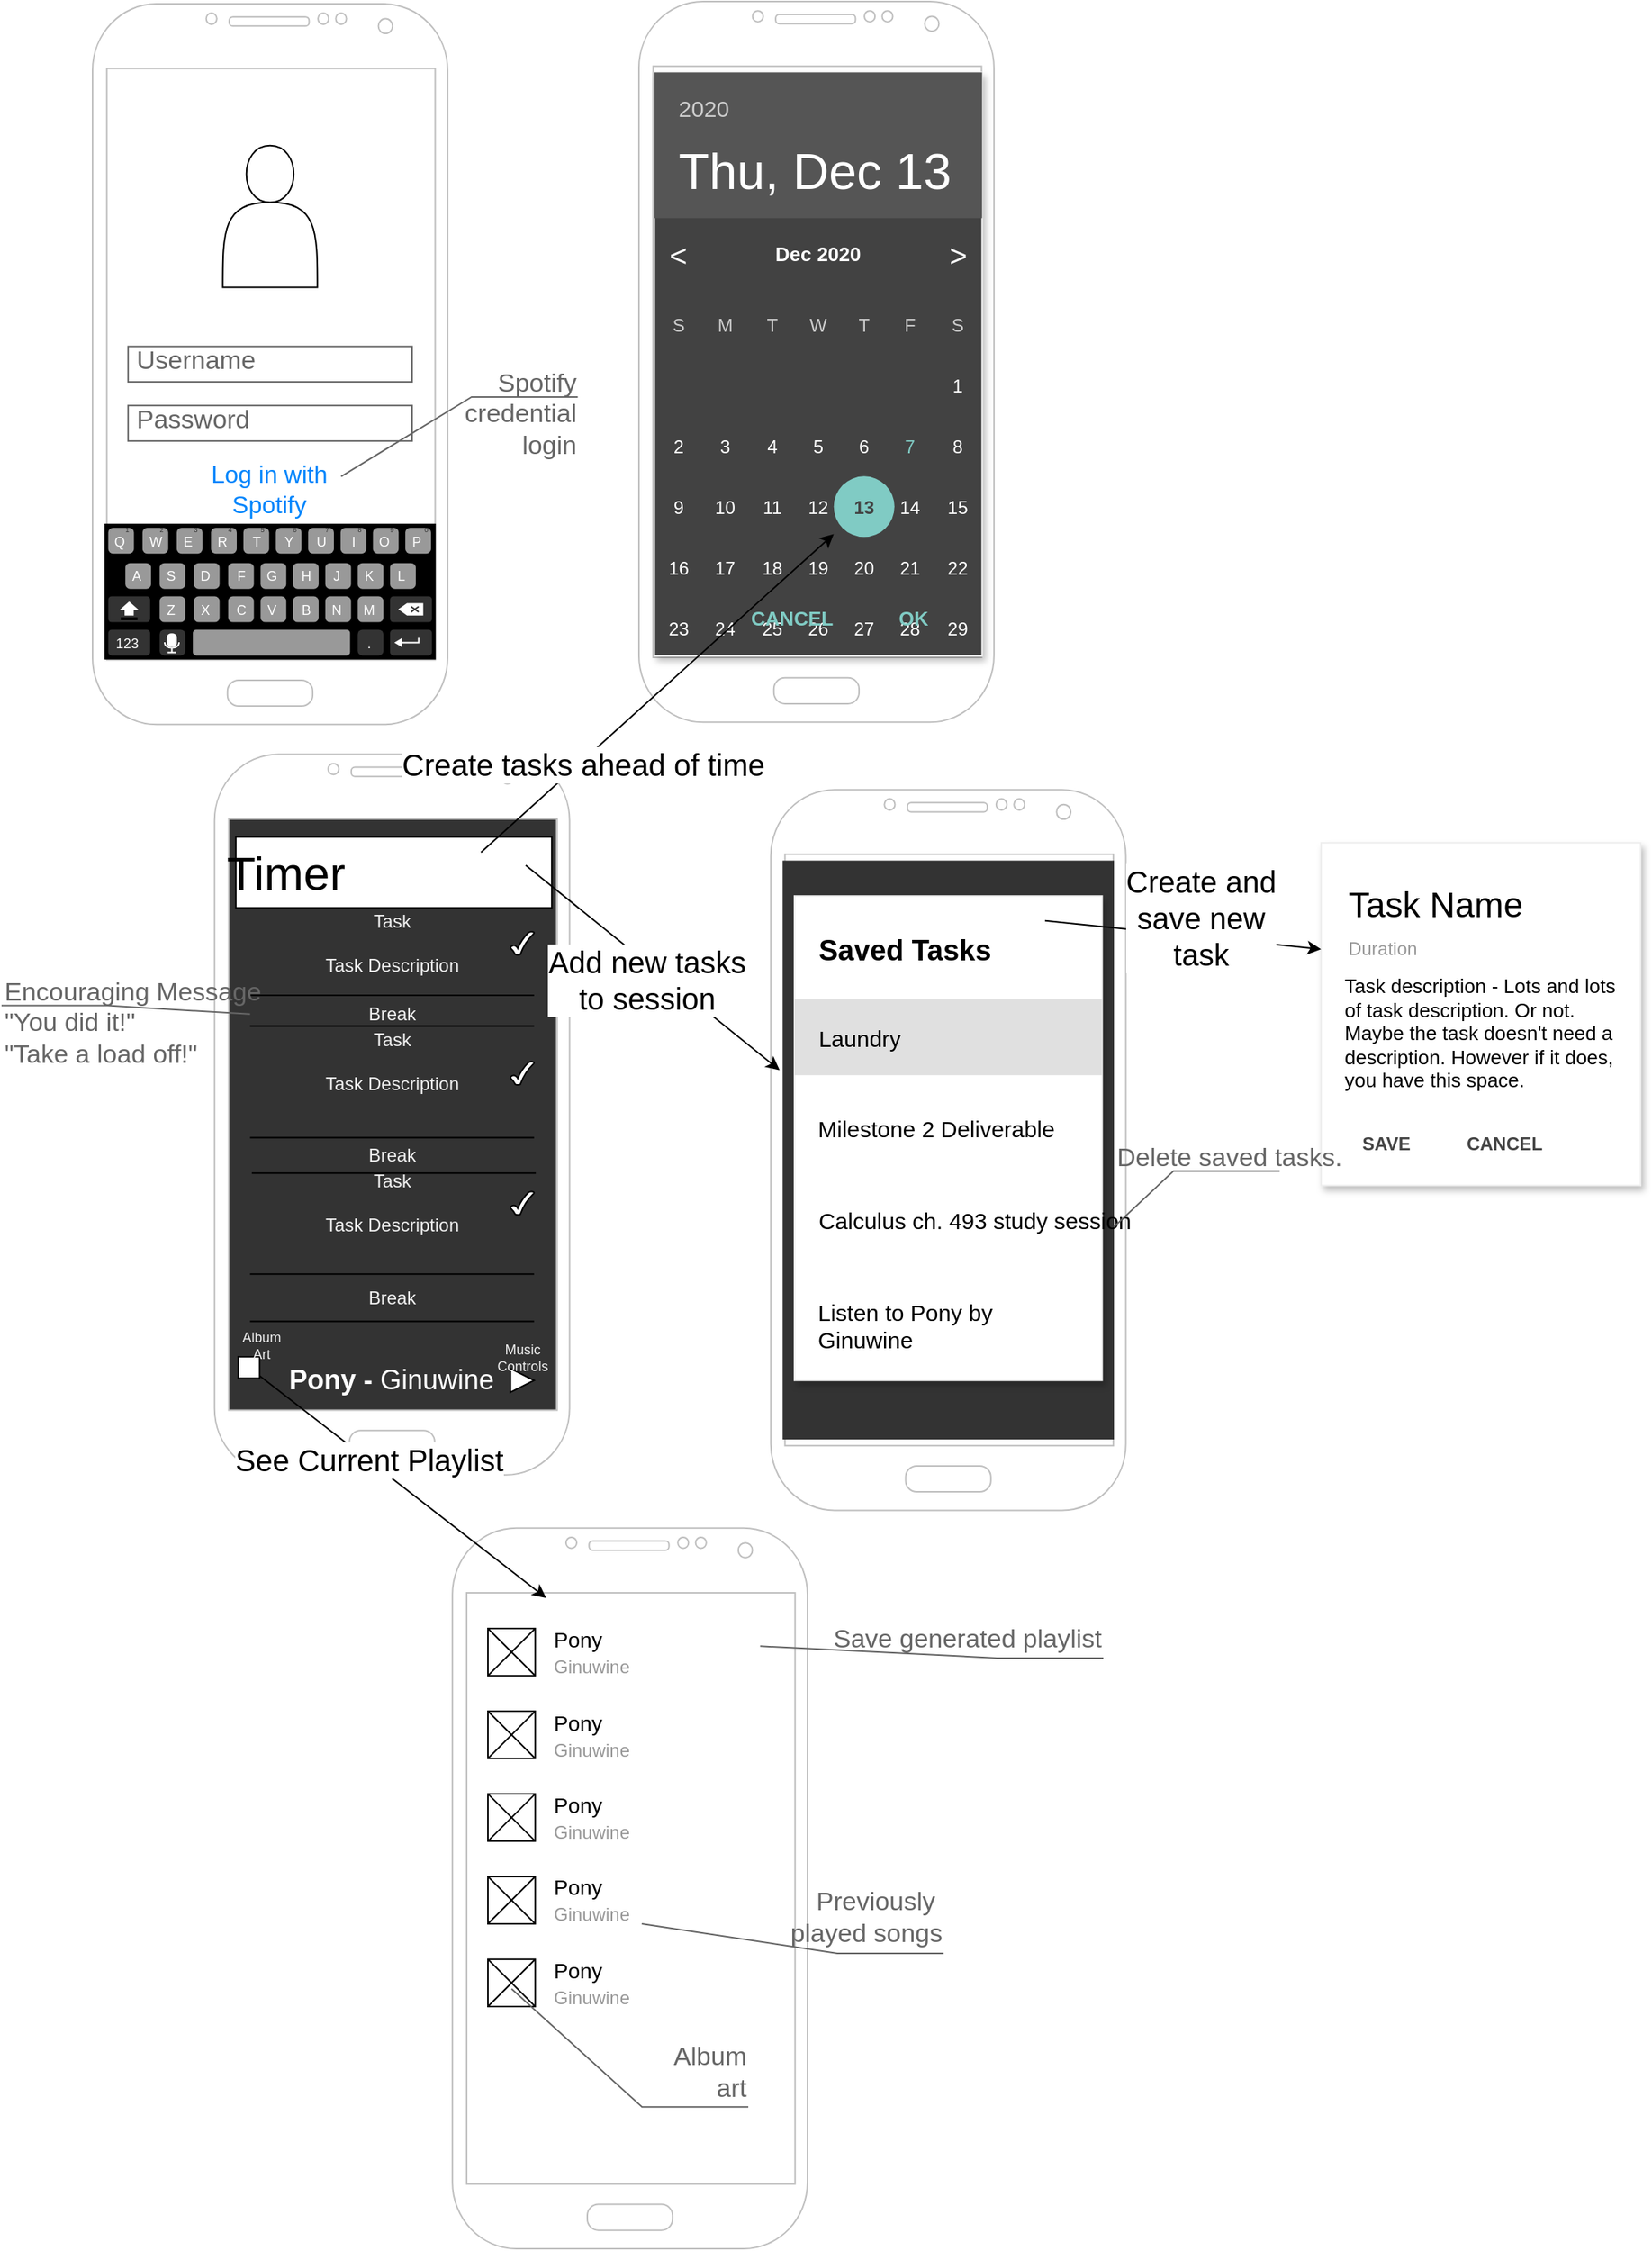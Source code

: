 <mxfile version="13.9.3" type="device"><diagram id="BVXeH98IyOI2PYYEwKBc" name="Page-1"><mxGraphModel dx="3605" dy="1313" grid="1" gridSize="10" guides="1" tooltips="1" connect="1" arrows="1" fold="1" page="1" pageScale="1" pageWidth="850" pageHeight="1100" math="0" shadow="0"><root><mxCell id="0"/><mxCell id="1" parent="0"/><mxCell id="niA9NQlkqueoYjHmO91k-79" value="" style="shape=rect;fillColor=#333333;strokeColor=none;fontSize=9;" parent="1" vertex="1"><mxGeometry x="109.329" y="1264.648" width="216.0" height="396.815" as="geometry"/></mxCell><mxCell id="niA9NQlkqueoYjHmO91k-1" value="" style="verticalLabelPosition=bottom;verticalAlign=top;html=1;shadow=0;dashed=0;strokeWidth=1;shape=mxgraph.android.phone2;strokeColor=#c0c0c0;" parent="1" vertex="1"><mxGeometry x="100.361" y="1225.744" width="233.935" height="474.621" as="geometry"/></mxCell><mxCell id="niA9NQlkqueoYjHmO91k-4" value="Task&lt;br&gt;&lt;br&gt;Task Description" style="text;html=1;strokeColor=none;fillColor=none;align=center;verticalAlign=middle;whiteSpace=wrap;rounded=0;fontColor=#F0F0F0;" parent="1" vertex="1"><mxGeometry x="123.755" y="1334.674" width="187.148" height="31.123" as="geometry"/></mxCell><mxCell id="niA9NQlkqueoYjHmO91k-5" value="Break" style="text;html=1;strokeColor=none;fillColor=none;align=center;verticalAlign=middle;whiteSpace=wrap;rounded=0;fontColor=#F0F0F0;" parent="1" vertex="1"><mxGeometry x="123.755" y="1381.358" width="187.148" height="31.123" as="geometry"/></mxCell><mxCell id="niA9NQlkqueoYjHmO91k-6" value="Task&lt;br&gt;&lt;br&gt;Task Description" style="text;html=1;strokeColor=none;fillColor=none;align=center;verticalAlign=middle;whiteSpace=wrap;rounded=0;fontColor=#F0F0F0;" parent="1" vertex="1"><mxGeometry x="123.755" y="1412.48" width="187.148" height="31.123" as="geometry"/></mxCell><mxCell id="niA9NQlkqueoYjHmO91k-7" value="Break" style="text;html=1;strokeColor=none;fillColor=none;align=center;verticalAlign=middle;whiteSpace=wrap;rounded=0;fontColor=#F0F0F0;" parent="1" vertex="1"><mxGeometry x="123.755" y="1474.726" width="187.148" height="31.123" as="geometry"/></mxCell><mxCell id="niA9NQlkqueoYjHmO91k-8" value="Task&lt;br&gt;&lt;br&gt;Task Description" style="text;html=1;strokeColor=none;fillColor=none;align=center;verticalAlign=middle;whiteSpace=wrap;rounded=0;fontColor=#F0F0F0;" parent="1" vertex="1"><mxGeometry x="123.755" y="1505.849" width="187.148" height="31.123" as="geometry"/></mxCell><mxCell id="niA9NQlkqueoYjHmO91k-9" value="Break" style="text;html=1;strokeColor=none;fillColor=none;align=center;verticalAlign=middle;whiteSpace=wrap;rounded=0;fontColor=#F0F0F0;" parent="1" vertex="1"><mxGeometry x="123.755" y="1568.094" width="187.148" height="31.123" as="geometry"/></mxCell><mxCell id="niA9NQlkqueoYjHmO91k-13" value="&lt;font style=&quot;font-size: 18px&quot;&gt;&lt;b&gt;Pony - &lt;/b&gt;Ginuwine&lt;/font&gt;" style="text;html=1;strokeColor=none;fillColor=none;align=center;verticalAlign=middle;whiteSpace=wrap;rounded=0;fontColor=#FFFFFF;" parent="1" vertex="1"><mxGeometry x="108.159" y="1622.559" width="218.339" height="31.123" as="geometry"/></mxCell><mxCell id="niA9NQlkqueoYjHmO91k-14" value="" style="whiteSpace=wrap;html=1;aspect=fixed;fontSize=30;fontColor=#F0F0F0;" parent="1" vertex="1"><mxGeometry x="115.957" y="1622.559" width="14.137" height="14.137" as="geometry"/></mxCell><mxCell id="niA9NQlkqueoYjHmO91k-15" value="" style="triangle;whiteSpace=wrap;html=1;fontSize=30;fontColor=#F0F0F0;" parent="1" vertex="1"><mxGeometry x="295.307" y="1630.339" width="15.596" height="15.561" as="geometry"/></mxCell><mxCell id="niA9NQlkqueoYjHmO91k-17" value="Album Art" style="text;html=1;strokeColor=none;fillColor=none;align=center;verticalAlign=middle;whiteSpace=wrap;rounded=0;fontSize=9;fontColor=#F0F0F0;" parent="1" vertex="1"><mxGeometry x="115.957" y="1606.997" width="31.191" height="15.561" as="geometry"/></mxCell><mxCell id="niA9NQlkqueoYjHmO91k-18" value="Music Controls" style="text;html=1;strokeColor=none;fillColor=none;align=center;verticalAlign=middle;whiteSpace=wrap;rounded=0;fontSize=9;fontColor=#F0F0F0;" parent="1" vertex="1"><mxGeometry x="287.509" y="1614.778" width="31.191" height="15.561" as="geometry"/></mxCell><mxCell id="niA9NQlkqueoYjHmO91k-20" value="" style="endArrow=none;html=1;fontSize=9;entryX=1;entryY=1;entryDx=0;entryDy=0;exitX=0;exitY=1;exitDx=0;exitDy=0;fontColor=#F0F0F0;" parent="1" edge="1"><mxGeometry x="-40" y="720" width="50" height="50" as="geometry"><mxPoint x="123.755" y="1404.7" as="sourcePoint"/><mxPoint x="310.903" y="1404.7" as="targetPoint"/></mxGeometry></mxCell><mxCell id="niA9NQlkqueoYjHmO91k-21" value="" style="endArrow=none;html=1;fontSize=9;entryX=1;entryY=1;entryDx=0;entryDy=0;exitX=0;exitY=1;exitDx=0;exitDy=0;fontColor=#F0F0F0;" parent="1" edge="1"><mxGeometry x="-40" y="720" width="50" height="50" as="geometry"><mxPoint x="123.755" y="1599.217" as="sourcePoint"/><mxPoint x="310.903" y="1599.217" as="targetPoint"/></mxGeometry></mxCell><mxCell id="niA9NQlkqueoYjHmO91k-22" value="" style="verticalLabelPosition=bottom;verticalAlign=top;html=1;shadow=0;dashed=0;strokeWidth=1;shape=mxgraph.android.phone2;strokeColor=#c0c0c0;fontSize=9;" parent="1" vertex="1"><mxGeometry x="19.995" y="731.556" width="233.935" height="474.621" as="geometry"/></mxCell><mxCell id="niA9NQlkqueoYjHmO91k-23" value="" style="verticalLabelPosition=bottom;verticalAlign=top;html=1;shadow=0;dashed=0;strokeWidth=1;shape=mxgraph.android.phone2;strokeColor=#c0c0c0;fontSize=9;" parent="1" vertex="1"><mxGeometry x="379.997" y="730" width="233.935" height="474.621" as="geometry"/></mxCell><mxCell id="niA9NQlkqueoYjHmO91k-24" value="" style="verticalLabelPosition=bottom;verticalAlign=top;html=1;shadow=0;dashed=0;strokeWidth=1;shape=mxgraph.android.phone2;strokeColor=#c0c0c0;fontSize=9;" parent="1" vertex="1"><mxGeometry x="257.097" y="1735.379" width="233.935" height="474.621" as="geometry"/></mxCell><mxCell id="niA9NQlkqueoYjHmO91k-25" value="" style="shape=actor;whiteSpace=wrap;html=1;fontSize=9;" parent="1" vertex="1"><mxGeometry x="105.771" y="824.924" width="62.383" height="93.368" as="geometry"/></mxCell><mxCell id="niA9NQlkqueoYjHmO91k-27" value="" style="endArrow=none;html=1;fontSize=9;entryX=1;entryY=1;entryDx=0;entryDy=0;exitX=0;exitY=1;exitDx=0;exitDy=0;fontColor=#F0F0F0;" parent="1" edge="1"><mxGeometry x="-40" y="720" width="50" height="50" as="geometry"><mxPoint x="123.755" y="1568.094" as="sourcePoint"/><mxPoint x="310.903" y="1568.094" as="targetPoint"/></mxGeometry></mxCell><mxCell id="niA9NQlkqueoYjHmO91k-28" value="" style="endArrow=none;html=1;fontSize=9;entryX=1;entryY=1;entryDx=0;entryDy=0;exitX=0;exitY=1;exitDx=0;exitDy=0;fontColor=#F0F0F0;" parent="1" edge="1"><mxGeometry x="-40" y="720" width="50" height="50" as="geometry"><mxPoint x="123.755" y="1384.47" as="sourcePoint"/><mxPoint x="310.903" y="1384.47" as="targetPoint"/></mxGeometry></mxCell><mxCell id="niA9NQlkqueoYjHmO91k-29" value="" style="endArrow=none;html=1;fontSize=9;entryX=1;entryY=1;entryDx=0;entryDy=0;exitX=0;exitY=1;exitDx=0;exitDy=0;fontColor=#F0F0F0;" parent="1" edge="1"><mxGeometry x="-40" y="720" width="50" height="50" as="geometry"><mxPoint x="123.755" y="1478.227" as="sourcePoint"/><mxPoint x="310.903" y="1478.227" as="targetPoint"/></mxGeometry></mxCell><mxCell id="niA9NQlkqueoYjHmO91k-30" value="Username" style="strokeWidth=1;shadow=0;dashed=0;align=center;html=1;shape=mxgraph.mockup.text.textBox;fontColor=#666666;align=left;fontSize=17;spacingLeft=4;spacingTop=-3;strokeColor=#666666;mainText=" parent="1" vertex="1"><mxGeometry x="43.389" y="957.196" width="187.148" height="23.342" as="geometry"/></mxCell><mxCell id="niA9NQlkqueoYjHmO91k-31" value="Password" style="strokeWidth=1;shadow=0;dashed=0;align=center;html=1;shape=mxgraph.mockup.text.textBox;fontColor=#666666;align=left;fontSize=17;spacingLeft=4;spacingTop=-3;strokeColor=#666666;mainText=" parent="1" vertex="1"><mxGeometry x="43.389" y="996.099" width="187.148" height="23.342" as="geometry"/></mxCell><mxCell id="niA9NQlkqueoYjHmO91k-32" value="" style="verticalLabelPosition=bottom;verticalAlign=top;html=1;shadow=0;dashed=0;strokeWidth=1;shape=mxgraph.android.keyboard;fontSize=9;" parent="1" vertex="1"><mxGeometry x="27.793" y="1073.906" width="218.339" height="89.478" as="geometry"/></mxCell><mxCell id="niA9NQlkqueoYjHmO91k-33" value="Log in with Spotify" style="html=1;shadow=0;dashed=0;shape=mxgraph.bootstrap.rrect;rSize=5;strokeColor=none;strokeWidth=1;fillColor=none;fontColor=#0085FC;whiteSpace=wrap;align=center;verticalAlign=middle;spacingLeft=0;fontStyle=0;fontSize=16;spacing=5;" parent="1" vertex="1"><mxGeometry x="78.479" y="1035.003" width="116.968" height="31.123" as="geometry"/></mxCell><mxCell id="niA9NQlkqueoYjHmO91k-34" value="" style="shape=rect;fillColor=#424242;strokeColor=#eeeeee;shadow=1;fontSize=9;" parent="1" vertex="1"><mxGeometry x="390.134" y="776.684" width="216.0" height="384.366" as="geometry"/></mxCell><mxCell id="niA9NQlkqueoYjHmO91k-35" value="Thu, Dec 13" style="shape=rect;fillColor=#555555;fontColor=#ffffff;strokeColor=none;align=left;spacing=16;fontSize=33;verticalAlign=bottom;resizeWidth=1;" parent="niA9NQlkqueoYjHmO91k-34" vertex="1"><mxGeometry width="216.0" height="96" relative="1" as="geometry"/></mxCell><mxCell id="niA9NQlkqueoYjHmO91k-36" value="2020" style="text;verticalAlign=middle;fontColor=#FFFFFF;spacingTop=6;spacing=16;fontSize=15;textOpacity=70;resizeWidth=1;" parent="niA9NQlkqueoYjHmO91k-35" vertex="1"><mxGeometry width="216.0" height="40" relative="1" as="geometry"/></mxCell><mxCell id="niA9NQlkqueoYjHmO91k-37" value="&lt;" style="text;verticalAlign=middle;fontColor=#ffffff;spacingTop=6;spacing=16;fontSize=20;align=center;resizeWidth=1;" parent="niA9NQlkqueoYjHmO91k-34" vertex="1"><mxGeometry width="31.61" height="40" relative="1" as="geometry"><mxPoint y="96" as="offset"/></mxGeometry></mxCell><mxCell id="niA9NQlkqueoYjHmO91k-38" value="Dec 2020" style="text;verticalAlign=middle;fontColor=#ffffff;spacingTop=6;spacing=16;fontSize=13;align=center;fontStyle=1;resizeWidth=1;" parent="niA9NQlkqueoYjHmO91k-34" vertex="1"><mxGeometry x="0.146" width="152.78" height="40" relative="1" as="geometry"><mxPoint y="96" as="offset"/></mxGeometry></mxCell><mxCell id="niA9NQlkqueoYjHmO91k-39" value="&gt;" style="text;verticalAlign=middle;fontColor=#ffffff;spacingTop=6;spacing=16;fontSize=20;align=center;resizeWidth=1;" parent="niA9NQlkqueoYjHmO91k-34" vertex="1"><mxGeometry x="0.854" width="31.61" height="40" relative="1" as="geometry"><mxPoint y="96" as="offset"/></mxGeometry></mxCell><mxCell id="niA9NQlkqueoYjHmO91k-40" value="S" style="text;verticalAlign=middle;align=center;fontColor=#cccccc;resizeWidth=1;" parent="niA9NQlkqueoYjHmO91k-34" vertex="1"><mxGeometry width="32.268" height="40" relative="1" as="geometry"><mxPoint y="146" as="offset"/></mxGeometry></mxCell><mxCell id="niA9NQlkqueoYjHmO91k-41" value="M" style="text;verticalAlign=middle;align=center;fontColor=#cccccc;resizeWidth=1;" parent="niA9NQlkqueoYjHmO91k-34" vertex="1"><mxGeometry x="0.146" width="30.293" height="40" relative="1" as="geometry"><mxPoint y="146" as="offset"/></mxGeometry></mxCell><mxCell id="niA9NQlkqueoYjHmO91k-42" value="T" style="text;verticalAlign=middle;align=center;fontColor=#cccccc;resizeWidth=1;" parent="niA9NQlkqueoYjHmO91k-34" vertex="1"><mxGeometry x="0.29" width="30.293" height="40" relative="1" as="geometry"><mxPoint y="146" as="offset"/></mxGeometry></mxCell><mxCell id="niA9NQlkqueoYjHmO91k-43" value="W" style="text;verticalAlign=middle;align=center;fontColor=#cccccc;resizeWidth=1;" parent="niA9NQlkqueoYjHmO91k-34" vertex="1"><mxGeometry x="0.43" width="30.293" height="40" relative="1" as="geometry"><mxPoint y="146" as="offset"/></mxGeometry></mxCell><mxCell id="niA9NQlkqueoYjHmO91k-44" value="T" style="text;verticalAlign=middle;align=center;fontColor=#cccccc;resizeWidth=1;" parent="niA9NQlkqueoYjHmO91k-34" vertex="1"><mxGeometry x="0.57" width="30.293" height="40" relative="1" as="geometry"><mxPoint y="146" as="offset"/></mxGeometry></mxCell><mxCell id="niA9NQlkqueoYjHmO91k-45" value="F" style="text;verticalAlign=middle;align=center;fontColor=#cccccc;resizeWidth=1;" parent="niA9NQlkqueoYjHmO91k-34" vertex="1"><mxGeometry x="0.71" width="30.293" height="40" relative="1" as="geometry"><mxPoint y="146" as="offset"/></mxGeometry></mxCell><mxCell id="niA9NQlkqueoYjHmO91k-46" value="S" style="text;verticalAlign=middle;align=center;fontColor=#cccccc;resizeWidth=1;" parent="niA9NQlkqueoYjHmO91k-34" vertex="1"><mxGeometry x="0.851" width="32.268" height="40" relative="1" as="geometry"><mxPoint y="146" as="offset"/></mxGeometry></mxCell><mxCell id="niA9NQlkqueoYjHmO91k-47" value="1" style="text;verticalAlign=middle;align=center;fontColor=#ffffff;resizeWidth=1;" parent="niA9NQlkqueoYjHmO91k-34" vertex="1"><mxGeometry x="0.851" width="32.268" height="40" relative="1" as="geometry"><mxPoint y="186" as="offset"/></mxGeometry></mxCell><mxCell id="niA9NQlkqueoYjHmO91k-48" value="2" style="text;verticalAlign=middle;align=center;fontColor=#ffffff;resizeWidth=1;" parent="niA9NQlkqueoYjHmO91k-34" vertex="1"><mxGeometry width="32.268" height="40" relative="1" as="geometry"><mxPoint y="226" as="offset"/></mxGeometry></mxCell><mxCell id="niA9NQlkqueoYjHmO91k-49" value="3" style="text;verticalAlign=middle;align=center;fontColor=#ffffff;resizeWidth=1;" parent="niA9NQlkqueoYjHmO91k-34" vertex="1"><mxGeometry x="0.146" width="30.293" height="40" relative="1" as="geometry"><mxPoint y="226" as="offset"/></mxGeometry></mxCell><mxCell id="niA9NQlkqueoYjHmO91k-50" value="4" style="text;verticalAlign=middle;align=center;fontColor=#ffffff;resizeWidth=1;" parent="niA9NQlkqueoYjHmO91k-34" vertex="1"><mxGeometry x="0.29" width="30.293" height="40" relative="1" as="geometry"><mxPoint y="226" as="offset"/></mxGeometry></mxCell><mxCell id="niA9NQlkqueoYjHmO91k-51" value="5" style="text;verticalAlign=middle;align=center;fontColor=#ffffff;resizeWidth=1;" parent="niA9NQlkqueoYjHmO91k-34" vertex="1"><mxGeometry x="0.43" width="30.293" height="40" relative="1" as="geometry"><mxPoint y="226" as="offset"/></mxGeometry></mxCell><mxCell id="niA9NQlkqueoYjHmO91k-52" value="6" style="text;verticalAlign=middle;align=center;fontColor=#ffffff;resizeWidth=1;" parent="niA9NQlkqueoYjHmO91k-34" vertex="1"><mxGeometry x="0.57" width="30.293" height="40" relative="1" as="geometry"><mxPoint y="226" as="offset"/></mxGeometry></mxCell><mxCell id="niA9NQlkqueoYjHmO91k-53" value="7" style="text;verticalAlign=middle;align=center;fontColor=#80CBC4;resizeWidth=1;" parent="niA9NQlkqueoYjHmO91k-34" vertex="1"><mxGeometry x="0.71" width="30.293" height="40" relative="1" as="geometry"><mxPoint y="226" as="offset"/></mxGeometry></mxCell><mxCell id="niA9NQlkqueoYjHmO91k-54" value="8" style="text;verticalAlign=middle;align=center;fontColor=#ffffff;resizeWidth=1;" parent="niA9NQlkqueoYjHmO91k-34" vertex="1"><mxGeometry x="0.851" width="32.268" height="40" relative="1" as="geometry"><mxPoint y="226" as="offset"/></mxGeometry></mxCell><mxCell id="niA9NQlkqueoYjHmO91k-55" value="9" style="text;verticalAlign=middle;align=center;fontColor=#ffffff;resizeWidth=1;" parent="niA9NQlkqueoYjHmO91k-34" vertex="1"><mxGeometry width="32.268" height="40" relative="1" as="geometry"><mxPoint y="266" as="offset"/></mxGeometry></mxCell><mxCell id="niA9NQlkqueoYjHmO91k-56" value="10" style="text;verticalAlign=middle;align=center;fontColor=#ffffff;resizeWidth=1;" parent="niA9NQlkqueoYjHmO91k-34" vertex="1"><mxGeometry x="0.146" width="30.293" height="40" relative="1" as="geometry"><mxPoint y="266" as="offset"/></mxGeometry></mxCell><mxCell id="niA9NQlkqueoYjHmO91k-57" value="11" style="text;verticalAlign=middle;align=center;fontColor=#ffffff;resizeWidth=1;" parent="niA9NQlkqueoYjHmO91k-34" vertex="1"><mxGeometry x="0.29" width="30.293" height="40" relative="1" as="geometry"><mxPoint y="266" as="offset"/></mxGeometry></mxCell><mxCell id="niA9NQlkqueoYjHmO91k-58" value="12" style="text;verticalAlign=middle;align=center;fontColor=#ffffff;resizeWidth=1;" parent="niA9NQlkqueoYjHmO91k-34" vertex="1"><mxGeometry x="0.43" width="30.293" height="40" relative="1" as="geometry"><mxPoint y="266" as="offset"/></mxGeometry></mxCell><mxCell id="niA9NQlkqueoYjHmO91k-59" value="13" style="shape=ellipse;fillColor=#80CBC4;strokeColor=none;verticalAlign=middle;align=center;fontColor=#424242;fontStyle=1;" parent="niA9NQlkqueoYjHmO91k-34" vertex="1"><mxGeometry x="0.64" width="40" height="40" relative="1" as="geometry"><mxPoint x="-20" y="266" as="offset"/></mxGeometry></mxCell><mxCell id="niA9NQlkqueoYjHmO91k-60" value="14" style="text;verticalAlign=middle;align=center;fontColor=#ffffff;resizeWidth=1;" parent="niA9NQlkqueoYjHmO91k-34" vertex="1"><mxGeometry x="0.71" width="30.293" height="40" relative="1" as="geometry"><mxPoint y="266" as="offset"/></mxGeometry></mxCell><mxCell id="niA9NQlkqueoYjHmO91k-61" value="15" style="text;verticalAlign=middle;align=center;fontColor=#ffffff;resizeWidth=1;" parent="niA9NQlkqueoYjHmO91k-34" vertex="1"><mxGeometry x="0.851" width="32.268" height="40" relative="1" as="geometry"><mxPoint y="266" as="offset"/></mxGeometry></mxCell><mxCell id="niA9NQlkqueoYjHmO91k-62" value="16" style="text;verticalAlign=middle;align=center;fontColor=#ffffff;resizeWidth=1;" parent="niA9NQlkqueoYjHmO91k-34" vertex="1"><mxGeometry width="32.268" height="40" relative="1" as="geometry"><mxPoint y="306" as="offset"/></mxGeometry></mxCell><mxCell id="niA9NQlkqueoYjHmO91k-63" value="17" style="text;verticalAlign=middle;align=center;fontColor=#ffffff;resizeWidth=1;" parent="niA9NQlkqueoYjHmO91k-34" vertex="1"><mxGeometry x="0.146" width="30.293" height="40" relative="1" as="geometry"><mxPoint y="306" as="offset"/></mxGeometry></mxCell><mxCell id="niA9NQlkqueoYjHmO91k-64" value="18" style="text;verticalAlign=middle;align=center;fontColor=#ffffff;resizeWidth=1;" parent="niA9NQlkqueoYjHmO91k-34" vertex="1"><mxGeometry x="0.29" width="30.293" height="40" relative="1" as="geometry"><mxPoint y="306" as="offset"/></mxGeometry></mxCell><mxCell id="niA9NQlkqueoYjHmO91k-65" value="19" style="text;verticalAlign=middle;align=center;fontColor=#ffffff;resizeWidth=1;" parent="niA9NQlkqueoYjHmO91k-34" vertex="1"><mxGeometry x="0.43" width="30.293" height="40" relative="1" as="geometry"><mxPoint y="306" as="offset"/></mxGeometry></mxCell><mxCell id="niA9NQlkqueoYjHmO91k-66" value="20" style="text;verticalAlign=middle;align=center;fontColor=#ffffff;resizeWidth=1;" parent="niA9NQlkqueoYjHmO91k-34" vertex="1"><mxGeometry x="0.57" width="30.293" height="40" relative="1" as="geometry"><mxPoint y="306" as="offset"/></mxGeometry></mxCell><mxCell id="niA9NQlkqueoYjHmO91k-67" value="21" style="text;verticalAlign=middle;align=center;fontColor=#ffffff;resizeWidth=1;" parent="niA9NQlkqueoYjHmO91k-34" vertex="1"><mxGeometry x="0.71" width="30.293" height="40" relative="1" as="geometry"><mxPoint y="306" as="offset"/></mxGeometry></mxCell><mxCell id="niA9NQlkqueoYjHmO91k-68" value="22" style="text;verticalAlign=middle;align=center;fontColor=#ffffff;resizeWidth=1;" parent="niA9NQlkqueoYjHmO91k-34" vertex="1"><mxGeometry x="0.851" width="32.268" height="40" relative="1" as="geometry"><mxPoint y="306" as="offset"/></mxGeometry></mxCell><mxCell id="niA9NQlkqueoYjHmO91k-69" value="23" style="text;verticalAlign=middle;align=center;fontColor=#ffffff;resizeWidth=1;" parent="niA9NQlkqueoYjHmO91k-34" vertex="1"><mxGeometry width="32.268" height="40" relative="1" as="geometry"><mxPoint y="346" as="offset"/></mxGeometry></mxCell><mxCell id="niA9NQlkqueoYjHmO91k-70" value="24" style="text;verticalAlign=middle;align=center;fontColor=#ffffff;resizeWidth=1;" parent="niA9NQlkqueoYjHmO91k-34" vertex="1"><mxGeometry x="0.146" width="30.293" height="40" relative="1" as="geometry"><mxPoint y="346" as="offset"/></mxGeometry></mxCell><mxCell id="niA9NQlkqueoYjHmO91k-71" value="25" style="text;verticalAlign=middle;align=center;fontColor=#ffffff;resizeWidth=1;" parent="niA9NQlkqueoYjHmO91k-34" vertex="1"><mxGeometry x="0.29" width="30.293" height="40" relative="1" as="geometry"><mxPoint y="346" as="offset"/></mxGeometry></mxCell><mxCell id="niA9NQlkqueoYjHmO91k-72" value="26" style="text;verticalAlign=middle;align=center;fontColor=#ffffff;resizeWidth=1;" parent="niA9NQlkqueoYjHmO91k-34" vertex="1"><mxGeometry x="0.43" width="30.293" height="40" relative="1" as="geometry"><mxPoint y="346" as="offset"/></mxGeometry></mxCell><mxCell id="niA9NQlkqueoYjHmO91k-73" value="27" style="text;verticalAlign=middle;align=center;fontColor=#ffffff;resizeWidth=1;" parent="niA9NQlkqueoYjHmO91k-34" vertex="1"><mxGeometry x="0.57" width="30.293" height="40" relative="1" as="geometry"><mxPoint y="346" as="offset"/></mxGeometry></mxCell><mxCell id="niA9NQlkqueoYjHmO91k-74" value="28" style="text;verticalAlign=middle;align=center;fontColor=#ffffff;resizeWidth=1;" parent="niA9NQlkqueoYjHmO91k-34" vertex="1"><mxGeometry x="0.71" width="30.293" height="40" relative="1" as="geometry"><mxPoint y="346" as="offset"/></mxGeometry></mxCell><mxCell id="niA9NQlkqueoYjHmO91k-75" value="29" style="text;verticalAlign=middle;align=center;fontColor=#ffffff;resizeWidth=1;" parent="niA9NQlkqueoYjHmO91k-34" vertex="1"><mxGeometry x="0.851" width="32.268" height="40" relative="1" as="geometry"><mxPoint y="346" as="offset"/></mxGeometry></mxCell><mxCell id="niA9NQlkqueoYjHmO91k-76" value="30" style="text;verticalAlign=middle;align=center;fontColor=#ffffff;resizeWidth=1;" parent="niA9NQlkqueoYjHmO91k-34" vertex="1"><mxGeometry width="32.268" height="40" relative="1" as="geometry"><mxPoint y="386" as="offset"/></mxGeometry></mxCell><mxCell id="niA9NQlkqueoYjHmO91k-77" value="CANCEL" style="text;fontSize=13;fontColor=#80CBC4;spacingTop=0;whiteSpace=wrap;spacing=0;verticalAlign=middle;align=center;fontStyle=1;" parent="niA9NQlkqueoYjHmO91k-34" vertex="1"><mxGeometry x="1" y="1" width="70" height="50" relative="1" as="geometry"><mxPoint x="-160" y="-50" as="offset"/></mxGeometry></mxCell><mxCell id="niA9NQlkqueoYjHmO91k-78" value="OK" style="text;fontSize=13;fontColor=#80CBC4;spacingTop=0;whiteSpace=wrap;spacing=0;verticalAlign=middle;align=center;fontStyle=1;" parent="niA9NQlkqueoYjHmO91k-34" vertex="1"><mxGeometry x="1" y="1" width="90" height="50" relative="1" as="geometry"><mxPoint x="-90" y="-50" as="offset"/></mxGeometry></mxCell><mxCell id="niA9NQlkqueoYjHmO91k-82" value="" style="endArrow=none;html=1;fontSize=9;entryX=1;entryY=1;entryDx=0;entryDy=0;exitX=0;exitY=1;exitDx=0;exitDy=0;fontColor=#F0F0F0;" parent="1" edge="1"><mxGeometry x="-40" y="720" width="50" height="50" as="geometry"><mxPoint x="124.924" y="1501.569" as="sourcePoint"/><mxPoint x="312.072" y="1501.569" as="targetPoint"/></mxGeometry></mxCell><mxCell id="niA9NQlkqueoYjHmO91k-84" value="" style="rounded=0;whiteSpace=wrap;html=1;fontSize=31;fontColor=#FFFFFF;" parent="1" vertex="1"><mxGeometry x="114.397" y="1280.209" width="208.202" height="46.684" as="geometry"/></mxCell><mxCell id="niA9NQlkqueoYjHmO91k-83" value="Timer" style="text;html=1;strokeColor=none;fillColor=none;align=center;verticalAlign=middle;whiteSpace=wrap;rounded=0;fontSize=31;" parent="1" vertex="1"><mxGeometry x="131.552" y="1295.77" width="31.191" height="15.561" as="geometry"/></mxCell><mxCell id="niA9NQlkqueoYjHmO91k-85" value="" style="dashed=0;align=center;fontSize=12;shape=rect;fillColor=#ffffff;strokeColor=none;shadow=0;recursiveResize=0;" parent="1" vertex="1"><mxGeometry x="268.794" y="1782.063" width="206.643" height="381.253" as="geometry"/></mxCell><mxCell id="niA9NQlkqueoYjHmO91k-86" value="Pony&lt;div&gt;&lt;font style=&quot;font-size: 12px&quot; color=&quot;#999999&quot;&gt;Ginuwine&lt;/font&gt;&lt;/div&gt;" style="shape=mxgraph.gmdl.image;strokeColor=#000000;fillColor=#ffffff;align=left;labelPosition=right;verticalLabelPosition=middle;verticalAlign=middle;spacingLeft=10;fontSize=14;html=1;" parent="niA9NQlkqueoYjHmO91k-85" vertex="1"><mxGeometry x="11.697" y="19.452" width="31.191" height="31.123" as="geometry"/></mxCell><mxCell id="niA9NQlkqueoYjHmO91k-87" value="Pony&lt;div&gt;&lt;font style=&quot;font-size: 12px&quot; color=&quot;#999999&quot;&gt;Ginuwine&lt;/font&gt;&lt;/div&gt;" style="shape=mxgraph.gmdl.image;strokeColor=#000000;fillColor=#ffffff;align=left;labelPosition=right;verticalLabelPosition=middle;verticalAlign=middle;spacingLeft=10;fontSize=14;html=1;" parent="niA9NQlkqueoYjHmO91k-85" vertex="1"><mxGeometry x="11.697" y="73.916" width="31.191" height="31.123" as="geometry"/></mxCell><mxCell id="niA9NQlkqueoYjHmO91k-88" value="&lt;div&gt;Pony&lt;/div&gt;&lt;div&gt;&lt;span style=&quot;color: rgb(153 , 153 , 153) ; font-size: 12px&quot;&gt;Ginuwine&lt;/span&gt;&lt;br&gt;&lt;/div&gt;" style="shape=mxgraph.gmdl.image;strokeColor=#000000;fillColor=#ffffff;align=left;labelPosition=right;verticalLabelPosition=middle;verticalAlign=middle;spacingLeft=10;fontSize=14;html=1;" parent="niA9NQlkqueoYjHmO91k-85" vertex="1"><mxGeometry x="11.697" y="128.381" width="31.191" height="31.123" as="geometry"/></mxCell><mxCell id="niA9NQlkqueoYjHmO91k-89" value="&lt;div&gt;Pony&lt;/div&gt;&lt;div&gt;&lt;span style=&quot;color: rgb(153 , 153 , 153) ; font-size: 12px&quot;&gt;Ginuwine&lt;/span&gt;&lt;br&gt;&lt;/div&gt;" style="shape=mxgraph.gmdl.image;strokeColor=#000000;fillColor=#ffffff;align=left;labelPosition=right;verticalLabelPosition=middle;verticalAlign=middle;spacingLeft=10;fontSize=14;html=1;" parent="niA9NQlkqueoYjHmO91k-85" vertex="1"><mxGeometry x="11.697" y="182.846" width="31.191" height="31.123" as="geometry"/></mxCell><mxCell id="niA9NQlkqueoYjHmO91k-90" value="&lt;div&gt;Pony&lt;/div&gt;&lt;div&gt;&lt;span style=&quot;color: rgb(153 , 153 , 153) ; font-size: 12px&quot;&gt;Ginuwine&lt;/span&gt;&lt;br&gt;&lt;/div&gt;" style="shape=mxgraph.gmdl.image;strokeColor=#000000;fillColor=#ffffff;align=left;labelPosition=right;verticalLabelPosition=middle;verticalAlign=middle;spacingLeft=10;fontSize=14;html=1;" parent="niA9NQlkqueoYjHmO91k-85" vertex="1"><mxGeometry x="11.697" y="237.311" width="31.191" height="31.123" as="geometry"/></mxCell><mxCell id="7jyHgpXjRVYqHh2hYrAt-7" value="" style="shape=image;html=1;verticalAlign=top;verticalLabelPosition=bottom;labelBackgroundColor=#ffffff;imageAspect=0;aspect=fixed;image=https://cdn4.iconfinder.com/data/icons/basic-user-interface-elements/700/save-guardar-diskette-128.png" parent="niA9NQlkqueoYjHmO91k-85" vertex="1"><mxGeometry x="167.653" y="7.781" width="16.964" height="16.964" as="geometry"/></mxCell><mxCell id="7jyHgpXjRVYqHh2hYrAt-10" value="Previously&amp;nbsp;&lt;br&gt;played songs&lt;br&gt;" style="strokeWidth=1;shadow=0;dashed=0;align=center;html=1;shape=mxgraph.mockup.text.callout;linkText=;textSize=17;textColor=#666666;callDir=SE;callStyle=line;fontSize=17;fontColor=#666666;align=right;verticalAlign=bottom;strokeColor=#666666;" parent="niA9NQlkqueoYjHmO91k-85" vertex="1"><mxGeometry x="113.069" y="213.969" width="198.845" height="19.452" as="geometry"/></mxCell><mxCell id="7jyHgpXjRVYqHh2hYrAt-12" value="Album&lt;br&gt;art" style="strokeWidth=1;shadow=0;dashed=0;align=center;html=1;shape=mxgraph.mockup.text.callout;linkText=;textSize=17;textColor=#666666;callDir=SE;callStyle=line;fontSize=17;fontColor=#666666;align=right;verticalAlign=bottom;strokeColor=#666666;" parent="niA9NQlkqueoYjHmO91k-85" vertex="1"><mxGeometry x="27.292" y="256.762" width="155.957" height="77.807" as="geometry"/></mxCell><mxCell id="7jyHgpXjRVYqHh2hYrAt-1" value="" style="verticalLabelPosition=bottom;verticalAlign=top;html=1;shape=mxgraph.basic.tick" parent="1" vertex="1"><mxGeometry x="295.307" y="1428.042" width="15.596" height="15.561" as="geometry"/></mxCell><mxCell id="7jyHgpXjRVYqHh2hYrAt-2" value="" style="verticalLabelPosition=bottom;verticalAlign=top;html=1;shape=mxgraph.basic.tick" parent="1" vertex="1"><mxGeometry x="295.307" y="1342.454" width="15.596" height="15.561" as="geometry"/></mxCell><mxCell id="7jyHgpXjRVYqHh2hYrAt-4" value="" style="verticalLabelPosition=bottom;verticalAlign=top;html=1;shape=mxgraph.basic.tick" parent="1" vertex="1"><mxGeometry x="295.307" y="1513.629" width="15.596" height="15.561" as="geometry"/></mxCell><mxCell id="7jyHgpXjRVYqHh2hYrAt-5" value="" style="shape=image;html=1;verticalAlign=top;verticalLabelPosition=bottom;labelBackgroundColor=#ffffff;imageAspect=0;aspect=fixed;image=https://cdn2.iconfinder.com/data/icons/freecns-cumulus/16/519691-199_CircledPlus-128.png" parent="1" vertex="1"><mxGeometry x="297.646" y="1294.992" width="7.775" height="7.775" as="geometry"/></mxCell><mxCell id="7jyHgpXjRVYqHh2hYrAt-6" value="Encouraging Message&lt;br&gt;&quot;You did it!&quot;&lt;br&gt;&quot;Take a load off!&quot;" style="strokeWidth=1;shadow=0;dashed=0;align=center;html=1;shape=mxgraph.mockup.text.callout;linkText=;textSize=17;textColor=#666666;callDir=NW;callStyle=line;fontSize=17;fontColor=#666666;align=left;verticalAlign=top;strokeColor=#666666;" parent="1" vertex="1"><mxGeometry x="-40" y="1365.796" width="163.755" height="31.123" as="geometry"/></mxCell><mxCell id="7jyHgpXjRVYqHh2hYrAt-8" value="Save generated playlist" style="strokeWidth=1;shadow=0;dashed=0;align=center;html=1;shape=mxgraph.mockup.text.callout;linkText=;textSize=17;textColor=#666666;callDir=SE;callStyle=line;fontSize=17;fontColor=#666666;align=right;verticalAlign=bottom;strokeColor=#666666;" parent="1" vertex="1"><mxGeometry x="459.841" y="1813.185" width="226.137" height="7.781" as="geometry"/></mxCell><mxCell id="7jyHgpXjRVYqHh2hYrAt-11" value="Spotify &lt;br&gt;credential&lt;br&gt;login" style="strokeWidth=1;shadow=0;dashed=0;align=center;html=1;shape=mxgraph.mockup.text.callout;linkText=;textSize=17;textColor=#666666;callDir=NE;callStyle=line;fontSize=17;fontColor=#666666;align=right;verticalAlign=top;strokeColor=#666666;" parent="1" vertex="1"><mxGeometry x="183.75" y="964.977" width="155.957" height="77.807" as="geometry"/></mxCell><mxCell id="Nrahq6DP35RTLfKOgygy-6" value="" style="verticalLabelPosition=bottom;verticalAlign=top;html=1;shadow=0;dashed=0;strokeWidth=1;shape=mxgraph.android.phone2;strokeColor=#c0c0c0;fontSize=9;" vertex="1" parent="1"><mxGeometry x="466.859" y="1249.086" width="233.935" height="474.621" as="geometry"/></mxCell><mxCell id="Nrahq6DP35RTLfKOgygy-7" value="" style="shape=rect;fillColor=#333333;strokeColor=none;" vertex="1" parent="1"><mxGeometry x="474.657" y="1295.77" width="218.339" height="381.253" as="geometry"/></mxCell><mxCell id="Nrahq6DP35RTLfKOgygy-8" value="Task Name" style="shape=rect;fillColor=#ffffff;strokeColor=#eeeeee;shadow=1;fontColor=#000000;fontSize=23;fontStyle=0;verticalAlign=top;spacingBottom=0;spacingLeft=16;spacingTop=20;align=left;" vertex="1" parent="1"><mxGeometry x="829.458" y="1284.099" width="210.542" height="225.64" as="geometry"/></mxCell><mxCell id="Nrahq6DP35RTLfKOgygy-9" value="Duration" style="text;fontColor=#999999;fontSize=12;fontStyle=0;verticalAlign=middle;spacingBottom=0;spacingLeft=16;resizeWidth=1;" vertex="1" parent="Nrahq6DP35RTLfKOgygy-8"><mxGeometry width="210.542" height="20" relative="1" as="geometry"><mxPoint y="59" as="offset"/></mxGeometry></mxCell><mxCell id="Nrahq6DP35RTLfKOgygy-10" value="Task description - Lots and lots of task description. Or not. Maybe the task doesn't need a description. However if it does, you have this space." style="text;whiteSpace=wrap;fontSize=13;spacing=16;spacingTop=-4;resizeWidth=1;resizeHeight=1;" vertex="1" parent="Nrahq6DP35RTLfKOgygy-8"><mxGeometry width="210.542" height="125.544" relative="1" as="geometry"><mxPoint y="70" as="offset"/></mxGeometry></mxCell><mxCell id="Nrahq6DP35RTLfKOgygy-11" value="SAVE" style="shape=rect;strokeColor=none;fillColor=#ffffff;fontColor=#444444;fontStyle=1;" vertex="1" parent="Nrahq6DP35RTLfKOgygy-8"><mxGeometry y="1" width="70" height="40" relative="1" as="geometry"><mxPoint x="8" y="-48" as="offset"/></mxGeometry></mxCell><mxCell id="Nrahq6DP35RTLfKOgygy-12" value="CANCEL" style="shape=rect;strokeColor=none;fillColor=#ffffff;fontColor=#444444;fontStyle=1;" vertex="1" parent="Nrahq6DP35RTLfKOgygy-8"><mxGeometry y="1" width="70" height="40" relative="1" as="geometry"><mxPoint x="86" y="-48" as="offset"/></mxGeometry></mxCell><mxCell id="Nrahq6DP35RTLfKOgygy-13" value="" style="shape=rect;fillColor=#ffffff;strokeColor=#eeeeee;shadow=1;" vertex="1" parent="1"><mxGeometry x="482.455" y="1319.112" width="202.744" height="319.008" as="geometry"/></mxCell><mxCell id="Nrahq6DP35RTLfKOgygy-14" value="Saved Tasks" style="text;fontSize=19;fontColor=#000000;align=left;spacing=16;verticalAlign=middle;fontStyle=1;resizeWidth=1;" vertex="1" parent="Nrahq6DP35RTLfKOgygy-13"><mxGeometry width="202.744" height="68" relative="1" as="geometry"/></mxCell><mxCell id="Nrahq6DP35RTLfKOgygy-15" value="Laundry" style="text;fontSize=15;fontColor=#000000;align=left;spacing=16;fillColor=#e0e0e0;verticalAlign=middle;resizeWidth=1;" vertex="1" parent="Nrahq6DP35RTLfKOgygy-13"><mxGeometry width="202.744" height="50" relative="1" as="geometry"><mxPoint y="68" as="offset"/></mxGeometry></mxCell><mxCell id="Nrahq6DP35RTLfKOgygy-16" value="Milestone 2 Deliverable" style="text;fontSize=15;fontColor=#000000;align=left;spacing=16;verticalAlign=middle;whiteSpace=wrap;resizeWidth=1;" vertex="1" parent="Nrahq6DP35RTLfKOgygy-13"><mxGeometry width="202.744" height="70" relative="1" as="geometry"><mxPoint y="118" as="offset"/></mxGeometry></mxCell><mxCell id="Nrahq6DP35RTLfKOgygy-17" value="Calculus ch. 493 study session" style="text;fontSize=15;fontColor=#000000;align=left;spacing=16;verticalAlign=middle;resizeWidth=1;" vertex="1" parent="Nrahq6DP35RTLfKOgygy-13"><mxGeometry width="202.744" height="50" relative="1" as="geometry"><mxPoint y="188" as="offset"/></mxGeometry></mxCell><mxCell id="Nrahq6DP35RTLfKOgygy-18" value="Listen to Pony by Ginuwine" style="text;fontSize=15;fontColor=#000000;align=left;spacing=16;verticalAlign=middle;whiteSpace=wrap;resizeWidth=1;" vertex="1" parent="Nrahq6DP35RTLfKOgygy-13"><mxGeometry width="202.744" height="90" relative="1" as="geometry"><mxPoint y="238" as="offset"/></mxGeometry></mxCell><mxCell id="Nrahq6DP35RTLfKOgygy-19" value="" style="shape=image;html=1;verticalAlign=top;verticalLabelPosition=bottom;labelBackgroundColor=#ffffff;imageAspect=0;aspect=fixed;image=https://cdn1.iconfinder.com/data/icons/app-user-interface-line/64/garbage_trash_delete_user_interface_app-128.png" vertex="1" parent="Nrahq6DP35RTLfKOgygy-13"><mxGeometry x="171.552" y="54.465" width="13.43" height="13.43" as="geometry"/></mxCell><mxCell id="Nrahq6DP35RTLfKOgygy-20" value="" style="shape=image;html=1;verticalAlign=top;verticalLabelPosition=bottom;labelBackgroundColor=#ffffff;imageAspect=0;aspect=fixed;image=https://cdn1.iconfinder.com/data/icons/app-user-interface-line/64/garbage_trash_delete_user_interface_app-128.png" vertex="1" parent="Nrahq6DP35RTLfKOgygy-13"><mxGeometry x="171.552" y="101.149" width="13.43" height="13.43" as="geometry"/></mxCell><mxCell id="Nrahq6DP35RTLfKOgygy-21" value="" style="shape=image;html=1;verticalAlign=top;verticalLabelPosition=bottom;labelBackgroundColor=#ffffff;imageAspect=0;aspect=fixed;image=https://cdn1.iconfinder.com/data/icons/app-user-interface-line/64/garbage_trash_delete_user_interface_app-128.png" vertex="1" parent="Nrahq6DP35RTLfKOgygy-13"><mxGeometry x="171.552" y="147.833" width="13.43" height="13.43" as="geometry"/></mxCell><mxCell id="Nrahq6DP35RTLfKOgygy-22" value="" style="shape=image;html=1;verticalAlign=top;verticalLabelPosition=bottom;labelBackgroundColor=#ffffff;imageAspect=0;aspect=fixed;image=https://cdn1.iconfinder.com/data/icons/app-user-interface-line/64/garbage_trash_delete_user_interface_app-128.png" vertex="1" parent="Nrahq6DP35RTLfKOgygy-13"><mxGeometry x="171.552" y="202.298" width="13.43" height="13.43" as="geometry"/></mxCell><mxCell id="Nrahq6DP35RTLfKOgygy-23" value="" style="shape=image;html=1;verticalAlign=top;verticalLabelPosition=bottom;labelBackgroundColor=#ffffff;imageAspect=0;aspect=fixed;image=https://cdn2.iconfinder.com/data/icons/freecns-cumulus/16/519691-199_CircledPlus-128.png" vertex="1" parent="Nrahq6DP35RTLfKOgygy-13"><mxGeometry x="148.159" y="7.781" width="16.964" height="16.964" as="geometry"/></mxCell><mxCell id="Nrahq6DP35RTLfKOgygy-26" value="" style="endArrow=classic;html=1;entryX=0.264;entryY=0.097;entryDx=0;entryDy=0;entryPerimeter=0;" edge="1" parent="1" source="niA9NQlkqueoYjHmO91k-14" target="niA9NQlkqueoYjHmO91k-24"><mxGeometry x="-40" y="720" width="50" height="50" as="geometry"><mxPoint x="-40" y="1132.376" as="sourcePoint"/><mxPoint x="-1.011" y="1093.473" as="targetPoint"/></mxGeometry></mxCell><mxCell id="Nrahq6DP35RTLfKOgygy-33" value="See Current Playlist" style="edgeLabel;html=1;align=center;verticalAlign=middle;resizable=0;points=[];fontSize=20;" vertex="1" connectable="0" parent="Nrahq6DP35RTLfKOgygy-26"><mxGeometry x="-0.245" y="1" relative="1" as="geometry"><mxPoint as="offset"/></mxGeometry></mxCell><mxCell id="Nrahq6DP35RTLfKOgygy-27" value="" style="endArrow=classic;html=1;exitX=1;exitY=0.5;exitDx=0;exitDy=0;entryX=0;entryY=0;entryDx=0;entryDy=0;" edge="1" parent="1" source="Nrahq6DP35RTLfKOgygy-23" target="Nrahq6DP35RTLfKOgygy-10"><mxGeometry x="-40" y="720" width="50" height="50" as="geometry"><mxPoint x="813.863" y="1505.849" as="sourcePoint"/><mxPoint x="852.852" y="1466.945" as="targetPoint"/></mxGeometry></mxCell><mxCell id="Nrahq6DP35RTLfKOgygy-38" value="Create and&lt;br&gt;save new&lt;br&gt;task" style="edgeLabel;html=1;align=center;verticalAlign=middle;resizable=0;points=[];fontSize=20;" vertex="1" connectable="0" parent="Nrahq6DP35RTLfKOgygy-27"><mxGeometry x="-0.168" y="3" relative="1" as="geometry"><mxPoint x="26.33" y="-7.27" as="offset"/></mxGeometry></mxCell><mxCell id="Nrahq6DP35RTLfKOgygy-29" value="Delete saved tasks." style="strokeWidth=1;shadow=0;dashed=0;align=center;html=1;shape=mxgraph.mockup.text.callout;linkText=;textSize=17;textColor=#666666;callDir=NW;callStyle=line;fontSize=17;fontColor=#666666;align=left;verticalAlign=top;strokeColor=#666666;flipH=1;" vertex="1" parent="1"><mxGeometry x="692.996" y="1474.726" width="109.17" height="62.245" as="geometry"/></mxCell><mxCell id="Nrahq6DP35RTLfKOgygy-31" value="" style="shape=image;html=1;verticalAlign=top;verticalLabelPosition=bottom;labelBackgroundColor=#ffffff;imageAspect=0;aspect=fixed;image=https://cdn2.iconfinder.com/data/icons/party-new-years/128/Party_Newyears_Calender-128.png" vertex="1" parent="1"><mxGeometry x="273.473" y="1290.324" width="9.896" height="9.896" as="geometry"/></mxCell><mxCell id="Nrahq6DP35RTLfKOgygy-34" value="" style="endArrow=classic;html=1;fontSize=20;exitX=0.25;exitY=0;exitDx=0;exitDy=0;" edge="1" parent="1" source="Nrahq6DP35RTLfKOgygy-31" target="niA9NQlkqueoYjHmO91k-59"><mxGeometry x="-40" y="720" width="50" height="50" as="geometry"><mxPoint x="490.253" y="1287.99" as="sourcePoint"/><mxPoint x="529.242" y="1249.086" as="targetPoint"/></mxGeometry></mxCell><mxCell id="Nrahq6DP35RTLfKOgygy-35" value="Create tasks ahead of time" style="edgeLabel;html=1;align=center;verticalAlign=middle;resizable=0;points=[];fontSize=20;" vertex="1" connectable="0" parent="Nrahq6DP35RTLfKOgygy-34"><mxGeometry x="-0.436" y="-1" relative="1" as="geometry"><mxPoint as="offset"/></mxGeometry></mxCell><mxCell id="Nrahq6DP35RTLfKOgygy-36" value="" style="endArrow=classic;html=1;fontSize=20;exitX=1;exitY=0.5;exitDx=0;exitDy=0;entryX=-0.009;entryY=0.362;entryDx=0;entryDy=0;entryPerimeter=0;" edge="1" parent="1" source="7jyHgpXjRVYqHh2hYrAt-5" target="Nrahq6DP35RTLfKOgygy-7"><mxGeometry x="-40" y="720" width="50" height="50" as="geometry"><mxPoint x="560.433" y="1365.796" as="sourcePoint"/><mxPoint x="599.422" y="1326.893" as="targetPoint"/></mxGeometry></mxCell><mxCell id="Nrahq6DP35RTLfKOgygy-37" value="Add new tasks&lt;br&gt;to session" style="edgeLabel;html=1;align=center;verticalAlign=middle;resizable=0;points=[];fontSize=20;" vertex="1" connectable="0" parent="Nrahq6DP35RTLfKOgygy-36"><mxGeometry x="-0.3" y="4" relative="1" as="geometry"><mxPoint x="18.93" y="31.37" as="offset"/></mxGeometry></mxCell></root></mxGraphModel></diagram></mxfile>